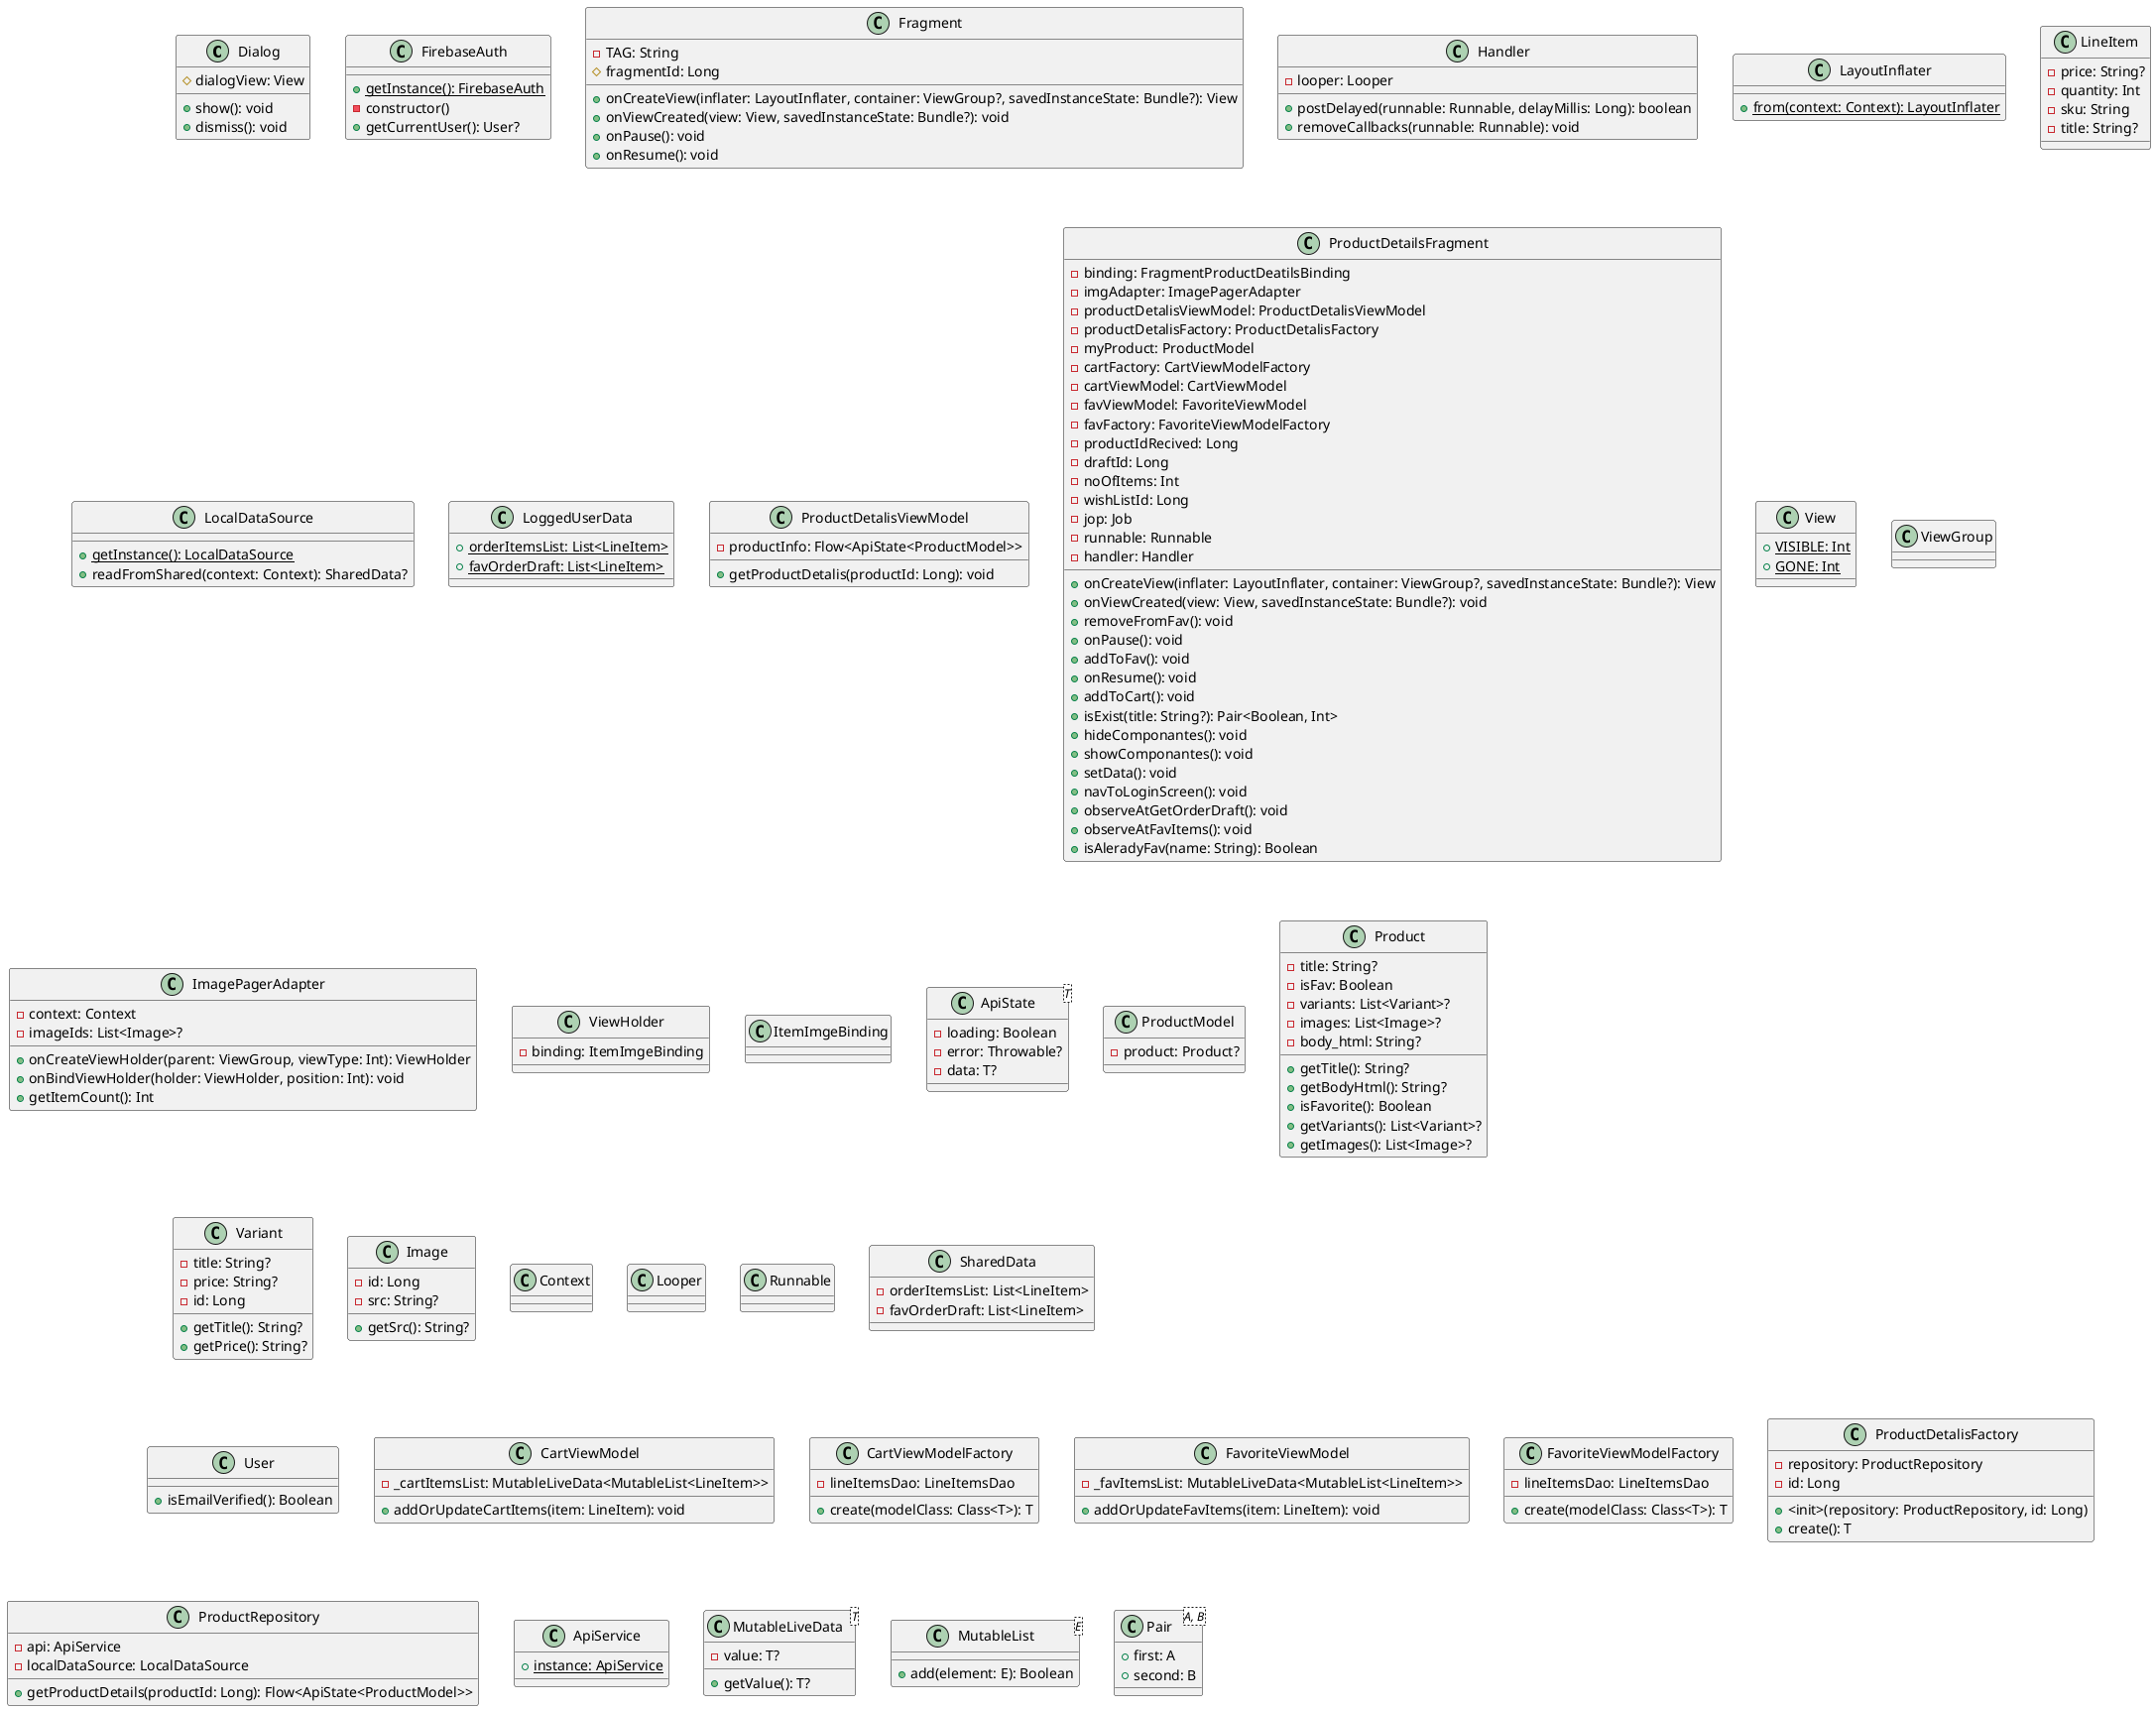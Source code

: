 @startuml

class Dialog {
  # dialogView: View
  + show(): void
  + dismiss(): void
}

class FirebaseAuth {
  {static} + getInstance(): FirebaseAuth
  - constructor()
  + getCurrentUser(): User?
}

class Fragment {
  - TAG: String
  # fragmentId: Long
  + onCreateView(inflater: LayoutInflater, container: ViewGroup?, savedInstanceState: Bundle?): View
  + onViewCreated(view: View, savedInstanceState: Bundle?): void
  + onPause(): void
  + onResume(): void
}

class Handler {
  - looper: Looper
  + postDelayed(runnable: Runnable, delayMillis: Long): boolean
  + removeCallbacks(runnable: Runnable): void
}

class LayoutInflater {
  {static} + from(context: Context): LayoutInflater
}

class LineItem {
  - price: String?
  - quantity: Int
  - sku: String
  - title: String?
}

class LocalDataSource {
  {static} + getInstance(): LocalDataSource
  + readFromShared(context: Context): SharedData?
}

class LoggedUserData {
  {static} + orderItemsList: List<LineItem>
  {static} + favOrderDraft: List<LineItem>
}

class ProductDetalisViewModel {
  - productInfo: Flow<ApiState<ProductModel>>
  + getProductDetalis(productId: Long): void
}

class ProductDetailsFragment {
  - binding: FragmentProductDeatilsBinding
  - imgAdapter: ImagePagerAdapter
  - productDetalisViewModel: ProductDetalisViewModel
  - productDetalisFactory: ProductDetalisFactory
  - myProduct: ProductModel
  - cartFactory: CartViewModelFactory
  - cartViewModel: CartViewModel
  - favViewModel: FavoriteViewModel
  - favFactory: FavoriteViewModelFactory
  - productIdRecived: Long
  - draftId: Long
  - noOfItems: Int
  - wishListId: Long
  - jop: Job
  - runnable: Runnable
  - handler: Handler
  + onCreateView(inflater: LayoutInflater, container: ViewGroup?, savedInstanceState: Bundle?): View
  + onViewCreated(view: View, savedInstanceState: Bundle?): void
  + removeFromFav(): void
  + onPause(): void
  + addToFav(): void
  + onResume(): void
  + addToCart(): void
  + isExist(title: String?): Pair<Boolean, Int>
  + hideComponantes(): void
  + showComponantes(): void
  + setData(): void
  + navToLoginScreen(): void
  + observeAtGetOrderDraft(): void
  + observeAtFavItems(): void
  + isAleradyFav(name: String): Boolean
}

class View {
  {static} + VISIBLE: Int
  {static} + GONE: Int
}

class ViewGroup {
}

class ImagePagerAdapter {
  - context: Context
  - imageIds: List<Image>?
  + onCreateViewHolder(parent: ViewGroup, viewType: Int): ViewHolder
  + onBindViewHolder(holder: ViewHolder, position: Int): void
  + getItemCount(): Int
}

class ViewHolder {
  - binding: ItemImgeBinding
}

class ItemImgeBinding {
}

class ApiState<T> {
  - loading: Boolean
  - error: Throwable?
  - data: T?
}

class ProductModel {
  - product: Product?
}

class Product {
  - title: String?
  - isFav: Boolean
  - variants: List<Variant>?
  - images: List<Image>?
  - body_html: String?
  + getTitle(): String?
  + getBodyHtml(): String?
  + isFavorite(): Boolean
  + getVariants(): List<Variant>?
  + getImages(): List<Image>?
}

class Variant {
  - title: String?
  - price: String?
  - id: Long
  + getTitle(): String?
  + getPrice(): String?
}

class Image {
  - id: Long
  - src: String?
  + getSrc(): String?
}

class Context {
}

class Looper {
}

class Runnable {
}

class SharedData {
  - orderItemsList: List<LineItem>
  - favOrderDraft: List<LineItem>
}

class User {
  + isEmailVerified(): Boolean
}

class CartViewModel {
  - _cartItemsList: MutableLiveData<MutableList<LineItem>>
  + addOrUpdateCartItems(item: LineItem): void
}

class CartViewModelFactory {
  - lineItemsDao: LineItemsDao
  + create(modelClass: Class<T>): T
}

class FavoriteViewModel {
  - _favItemsList: MutableLiveData<MutableList<LineItem>>
  + addOrUpdateFavItems(item: LineItem): void
}

class FavoriteViewModelFactory {
  - lineItemsDao: LineItemsDao
  + create(modelClass: Class<T>): T
}

class ProductDetalisFactory {
  - repository: ProductRepository
  - id: Long
  + <init>(repository: ProductRepository, id: Long)
  + create(): T
}

class ProductRepository {
  - api: ApiService
  - localDataSource: LocalDataSource
  + getProductDetails(productId: Long): Flow<ApiState<ProductModel>>
}

class ApiService {
  {static} + instance: ApiService
}

class MutableLiveData<T> {
  - value: T?
  + getValue(): T?
}

class MutableList<E> {
  + add(element: E): Boolean
}

class Pair<A, B> {
  + first: A
  + second: B
}

@enduml